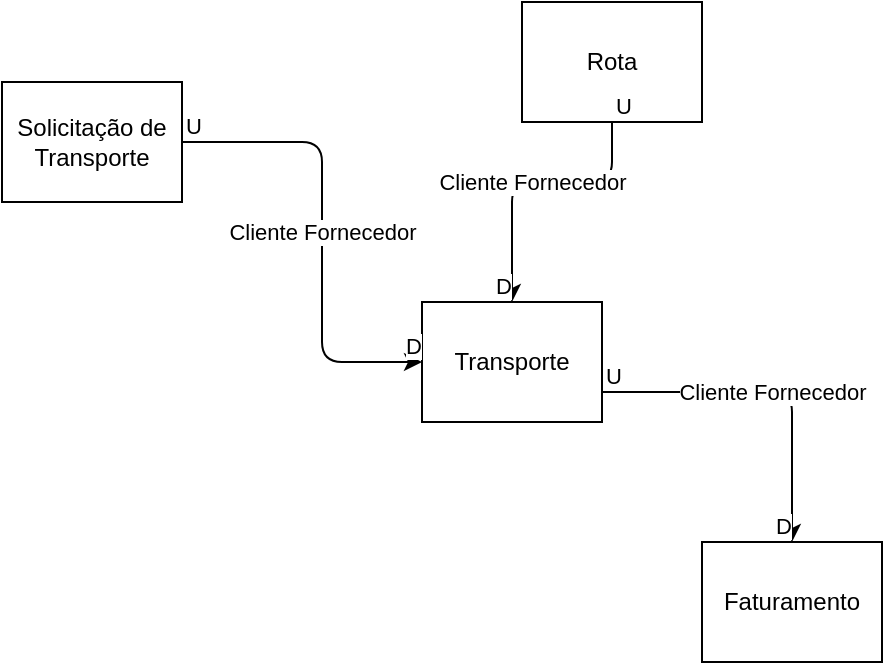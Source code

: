 <mxfile>
    <diagram id="1Q2PKYZs-q4BRkiAlhw2" name="Página-1">
        <mxGraphModel dx="1026" dy="664" grid="1" gridSize="10" guides="1" tooltips="1" connect="1" arrows="1" fold="1" page="1" pageScale="1" pageWidth="827" pageHeight="1169" math="0" shadow="0">
            <root>
                <mxCell id="0"/>
                <mxCell id="1" parent="0"/>
                <mxCell id="2" value="Solicitação de Transporte" style="rounded=0;whiteSpace=wrap;html=1;" parent="1" vertex="1">
                    <mxGeometry x="170" y="170" width="90" height="60" as="geometry"/>
                </mxCell>
                <mxCell id="3" value="Rota" style="rounded=0;whiteSpace=wrap;html=1;" parent="1" vertex="1">
                    <mxGeometry x="430" y="130" width="90" height="60" as="geometry"/>
                </mxCell>
                <mxCell id="4" value="Transporte" style="rounded=0;whiteSpace=wrap;html=1;" parent="1" vertex="1">
                    <mxGeometry x="380" y="280" width="90" height="60" as="geometry"/>
                </mxCell>
                <mxCell id="7" value="Faturamento" style="rounded=0;whiteSpace=wrap;html=1;" parent="1" vertex="1">
                    <mxGeometry x="520" y="400" width="90" height="60" as="geometry"/>
                </mxCell>
                <mxCell id="8" value="" style="endArrow=classic;html=1;exitX=1;exitY=0.5;exitDx=0;exitDy=0;entryX=0;entryY=0.5;entryDx=0;entryDy=0;" parent="1" source="2" target="4" edge="1">
                    <mxGeometry relative="1" as="geometry">
                        <mxPoint x="290" y="270" as="sourcePoint"/>
                        <mxPoint x="450" y="270" as="targetPoint"/>
                        <Array as="points">
                            <mxPoint x="330" y="200"/>
                            <mxPoint x="330" y="310"/>
                        </Array>
                    </mxGeometry>
                </mxCell>
                <mxCell id="9" value="Cliente Fornecedor" style="edgeLabel;resizable=0;html=1;;align=center;verticalAlign=middle;" parent="8" connectable="0" vertex="1">
                    <mxGeometry relative="1" as="geometry"/>
                </mxCell>
                <mxCell id="10" value="U" style="edgeLabel;resizable=0;html=1;;align=left;verticalAlign=bottom;" parent="8" connectable="0" vertex="1">
                    <mxGeometry x="-1" relative="1" as="geometry"/>
                </mxCell>
                <mxCell id="11" value="D" style="edgeLabel;resizable=0;html=1;;align=right;verticalAlign=bottom;" parent="8" connectable="0" vertex="1">
                    <mxGeometry x="1" relative="1" as="geometry"/>
                </mxCell>
                <mxCell id="12" value="" style="endArrow=classic;html=1;exitX=0.5;exitY=1;exitDx=0;exitDy=0;entryX=0.5;entryY=0;entryDx=0;entryDy=0;" parent="1" source="3" target="4" edge="1">
                    <mxGeometry relative="1" as="geometry">
                        <mxPoint x="470" y="220" as="sourcePoint"/>
                        <mxPoint x="590" y="330" as="targetPoint"/>
                        <Array as="points">
                            <mxPoint x="475" y="220"/>
                            <mxPoint x="425" y="220"/>
                        </Array>
                    </mxGeometry>
                </mxCell>
                <mxCell id="13" value="Cliente Fornecedor" style="edgeLabel;resizable=0;html=1;;align=center;verticalAlign=middle;" parent="12" connectable="0" vertex="1">
                    <mxGeometry relative="1" as="geometry"/>
                </mxCell>
                <mxCell id="14" value="U" style="edgeLabel;resizable=0;html=1;;align=left;verticalAlign=bottom;" parent="12" connectable="0" vertex="1">
                    <mxGeometry x="-1" relative="1" as="geometry"/>
                </mxCell>
                <mxCell id="15" value="D" style="edgeLabel;resizable=0;html=1;;align=right;verticalAlign=bottom;" parent="12" connectable="0" vertex="1">
                    <mxGeometry x="1" relative="1" as="geometry"/>
                </mxCell>
                <mxCell id="16" value="" style="endArrow=classic;html=1;exitX=1;exitY=0.75;exitDx=0;exitDy=0;entryX=0.5;entryY=0;entryDx=0;entryDy=0;" parent="1" source="4" target="7" edge="1">
                    <mxGeometry relative="1" as="geometry">
                        <mxPoint x="280" y="220" as="sourcePoint"/>
                        <mxPoint x="400" y="330" as="targetPoint"/>
                        <Array as="points">
                            <mxPoint x="565" y="325"/>
                        </Array>
                    </mxGeometry>
                </mxCell>
                <mxCell id="17" value="Cliente Fornecedor" style="edgeLabel;resizable=0;html=1;;align=center;verticalAlign=middle;" parent="16" connectable="0" vertex="1">
                    <mxGeometry relative="1" as="geometry"/>
                </mxCell>
                <mxCell id="18" value="U" style="edgeLabel;resizable=0;html=1;;align=left;verticalAlign=bottom;" parent="16" connectable="0" vertex="1">
                    <mxGeometry x="-1" relative="1" as="geometry"/>
                </mxCell>
                <mxCell id="19" value="D" style="edgeLabel;resizable=0;html=1;;align=right;verticalAlign=bottom;" parent="16" connectable="0" vertex="1">
                    <mxGeometry x="1" relative="1" as="geometry"/>
                </mxCell>
            </root>
        </mxGraphModel>
    </diagram>
    <diagram id="3N3w8qUJlrUppfgi2Mow" name="UML">
        <mxGraphModel dx="1026" dy="1833" grid="1" gridSize="10" guides="1" tooltips="1" connect="1" arrows="1" fold="1" page="1" pageScale="1" pageWidth="827" pageHeight="1169" math="0" shadow="0">
            <root>
                <mxCell id="0"/>
                <mxCell id="1" parent="0"/>
                <mxCell id="UjlTtW-tnCA7wsaqbduQ-1" value="Solicitação de Transporte" style="rounded=0;whiteSpace=wrap;html=1;" vertex="1" parent="1">
                    <mxGeometry x="170" y="170" width="90" height="60" as="geometry"/>
                </mxCell>
                <mxCell id="UjlTtW-tnCA7wsaqbduQ-2" value="Rota" style="rounded=0;whiteSpace=wrap;html=1;" vertex="1" parent="1">
                    <mxGeometry x="430" y="130" width="90" height="60" as="geometry"/>
                </mxCell>
                <mxCell id="UjlTtW-tnCA7wsaqbduQ-3" value="Transporte" style="rounded=0;whiteSpace=wrap;html=1;" vertex="1" parent="1">
                    <mxGeometry x="380" y="280" width="90" height="60" as="geometry"/>
                </mxCell>
                <mxCell id="UjlTtW-tnCA7wsaqbduQ-4" value="Relatório" style="rounded=0;whiteSpace=wrap;html=1;" vertex="1" parent="1">
                    <mxGeometry x="650" y="240" width="90" height="60" as="geometry"/>
                </mxCell>
                <mxCell id="UjlTtW-tnCA7wsaqbduQ-5" value="Faturamento" style="rounded=0;whiteSpace=wrap;html=1;" vertex="1" parent="1">
                    <mxGeometry x="520" y="400" width="90" height="60" as="geometry"/>
                </mxCell>
                <mxCell id="UjlTtW-tnCA7wsaqbduQ-6" value="" style="endArrow=classic;html=1;exitX=1;exitY=0.5;exitDx=0;exitDy=0;entryX=0;entryY=0.5;entryDx=0;entryDy=0;" edge="1" parent="1" source="UjlTtW-tnCA7wsaqbduQ-1" target="UjlTtW-tnCA7wsaqbduQ-3">
                    <mxGeometry relative="1" as="geometry">
                        <mxPoint x="290" y="270" as="sourcePoint"/>
                        <mxPoint x="450" y="270" as="targetPoint"/>
                        <Array as="points">
                            <mxPoint x="330" y="200"/>
                            <mxPoint x="330" y="310"/>
                        </Array>
                    </mxGeometry>
                </mxCell>
                <mxCell id="UjlTtW-tnCA7wsaqbduQ-7" value="Cliente Fornecedor" style="edgeLabel;resizable=0;html=1;;align=center;verticalAlign=middle;" connectable="0" vertex="1" parent="UjlTtW-tnCA7wsaqbduQ-6">
                    <mxGeometry relative="1" as="geometry"/>
                </mxCell>
                <mxCell id="UjlTtW-tnCA7wsaqbduQ-8" value="U" style="edgeLabel;resizable=0;html=1;;align=left;verticalAlign=bottom;" connectable="0" vertex="1" parent="UjlTtW-tnCA7wsaqbduQ-6">
                    <mxGeometry x="-1" relative="1" as="geometry"/>
                </mxCell>
                <mxCell id="UjlTtW-tnCA7wsaqbduQ-9" value="D" style="edgeLabel;resizable=0;html=1;;align=right;verticalAlign=bottom;" connectable="0" vertex="1" parent="UjlTtW-tnCA7wsaqbduQ-6">
                    <mxGeometry x="1" relative="1" as="geometry"/>
                </mxCell>
                <mxCell id="UjlTtW-tnCA7wsaqbduQ-10" value="" style="endArrow=classic;html=1;exitX=0.5;exitY=1;exitDx=0;exitDy=0;entryX=0.5;entryY=0;entryDx=0;entryDy=0;" edge="1" parent="1" source="UjlTtW-tnCA7wsaqbduQ-2" target="UjlTtW-tnCA7wsaqbduQ-3">
                    <mxGeometry relative="1" as="geometry">
                        <mxPoint x="470" y="220" as="sourcePoint"/>
                        <mxPoint x="590" y="330" as="targetPoint"/>
                        <Array as="points">
                            <mxPoint x="475" y="220"/>
                            <mxPoint x="425" y="220"/>
                        </Array>
                    </mxGeometry>
                </mxCell>
                <mxCell id="UjlTtW-tnCA7wsaqbduQ-11" value="Cliente Fornecedor" style="edgeLabel;resizable=0;html=1;;align=center;verticalAlign=middle;" connectable="0" vertex="1" parent="UjlTtW-tnCA7wsaqbduQ-10">
                    <mxGeometry relative="1" as="geometry"/>
                </mxCell>
                <mxCell id="UjlTtW-tnCA7wsaqbduQ-12" value="U" style="edgeLabel;resizable=0;html=1;;align=left;verticalAlign=bottom;" connectable="0" vertex="1" parent="UjlTtW-tnCA7wsaqbduQ-10">
                    <mxGeometry x="-1" relative="1" as="geometry"/>
                </mxCell>
                <mxCell id="UjlTtW-tnCA7wsaqbduQ-13" value="D" style="edgeLabel;resizable=0;html=1;;align=right;verticalAlign=bottom;" connectable="0" vertex="1" parent="UjlTtW-tnCA7wsaqbduQ-10">
                    <mxGeometry x="1" relative="1" as="geometry"/>
                </mxCell>
                <mxCell id="UjlTtW-tnCA7wsaqbduQ-14" value="" style="endArrow=classic;html=1;exitX=1;exitY=0.75;exitDx=0;exitDy=0;entryX=0.5;entryY=0;entryDx=0;entryDy=0;" edge="1" parent="1" source="UjlTtW-tnCA7wsaqbduQ-3" target="UjlTtW-tnCA7wsaqbduQ-5">
                    <mxGeometry relative="1" as="geometry">
                        <mxPoint x="280" y="220" as="sourcePoint"/>
                        <mxPoint x="400" y="330" as="targetPoint"/>
                        <Array as="points">
                            <mxPoint x="565" y="325"/>
                        </Array>
                    </mxGeometry>
                </mxCell>
                <mxCell id="UjlTtW-tnCA7wsaqbduQ-15" value="Cliente Fornecedor" style="edgeLabel;resizable=0;html=1;;align=center;verticalAlign=middle;" connectable="0" vertex="1" parent="UjlTtW-tnCA7wsaqbduQ-14">
                    <mxGeometry relative="1" as="geometry"/>
                </mxCell>
                <mxCell id="UjlTtW-tnCA7wsaqbduQ-16" value="U" style="edgeLabel;resizable=0;html=1;;align=left;verticalAlign=bottom;" connectable="0" vertex="1" parent="UjlTtW-tnCA7wsaqbduQ-14">
                    <mxGeometry x="-1" relative="1" as="geometry"/>
                </mxCell>
                <mxCell id="UjlTtW-tnCA7wsaqbduQ-17" value="D" style="edgeLabel;resizable=0;html=1;;align=right;verticalAlign=bottom;" connectable="0" vertex="1" parent="UjlTtW-tnCA7wsaqbduQ-14">
                    <mxGeometry x="1" relative="1" as="geometry"/>
                </mxCell>
                <mxCell id="UjlTtW-tnCA7wsaqbduQ-18" value="" style="endArrow=classic;html=1;exitX=1;exitY=0.25;exitDx=0;exitDy=0;entryX=0;entryY=0.5;entryDx=0;entryDy=0;" edge="1" parent="1" source="UjlTtW-tnCA7wsaqbduQ-3" target="UjlTtW-tnCA7wsaqbduQ-4">
                    <mxGeometry relative="1" as="geometry">
                        <mxPoint x="290" y="230" as="sourcePoint"/>
                        <mxPoint x="410" y="340" as="targetPoint"/>
                        <Array as="points">
                            <mxPoint x="560" y="295"/>
                            <mxPoint x="560" y="270"/>
                        </Array>
                    </mxGeometry>
                </mxCell>
                <mxCell id="UjlTtW-tnCA7wsaqbduQ-19" value="Conformista" style="edgeLabel;resizable=0;html=1;;align=center;verticalAlign=middle;" connectable="0" vertex="1" parent="UjlTtW-tnCA7wsaqbduQ-18">
                    <mxGeometry relative="1" as="geometry"/>
                </mxCell>
                <mxCell id="UjlTtW-tnCA7wsaqbduQ-20" value="U" style="edgeLabel;resizable=0;html=1;;align=left;verticalAlign=bottom;" connectable="0" vertex="1" parent="UjlTtW-tnCA7wsaqbduQ-18">
                    <mxGeometry x="-1" relative="1" as="geometry"/>
                </mxCell>
                <mxCell id="UjlTtW-tnCA7wsaqbduQ-21" value="D" style="edgeLabel;resizable=0;html=1;;align=right;verticalAlign=bottom;" connectable="0" vertex="1" parent="UjlTtW-tnCA7wsaqbduQ-18">
                    <mxGeometry x="1" relative="1" as="geometry"/>
                </mxCell>
                <mxCell id="UjlTtW-tnCA7wsaqbduQ-22" value="Cliente:&lt;div&gt;&lt;br&gt;&lt;/div&gt;&lt;div&gt;Razão Social&lt;div&gt;CNPJ&lt;/div&gt;&lt;div&gt;Endereço&lt;/div&gt;&lt;/div&gt;" style="text;html=1;align=center;verticalAlign=middle;whiteSpace=wrap;rounded=0;" vertex="1" parent="1">
                    <mxGeometry x="20" y="90" width="120" height="30" as="geometry"/>
                </mxCell>
                <mxCell id="UjlTtW-tnCA7wsaqbduQ-23" value="Rota&lt;div&gt;&lt;br&gt;&lt;/div&gt;&lt;div&gt;Produto&lt;div&gt;Quantidade&lt;/div&gt;&lt;div&gt;Terminal de Origem&lt;/div&gt;&lt;div&gt;Terminais Intermediarios&lt;/div&gt;&lt;div&gt;Dutos Intermediarios&lt;/div&gt;&lt;div&gt;Terminal de Destino&lt;/div&gt;&lt;div&gt;&lt;div style=&quot;color: rgb(63, 63, 63); scrollbar-color: rgb(226, 226, 226) rgb(251, 251, 251);&quot;&gt;Data Produto Disponivel&lt;/div&gt;&lt;div style=&quot;color: rgb(63, 63, 63); scrollbar-color: rgb(226, 226, 226) rgb(251, 251, 251);&quot;&gt;Data Esperada de Entrega&lt;/div&gt;&lt;/div&gt;&lt;/div&gt;&lt;div&gt;&lt;br&gt;&lt;/div&gt;&lt;div&gt;Calcular Rota&lt;/div&gt;" style="text;html=1;align=center;verticalAlign=middle;whiteSpace=wrap;rounded=0;" vertex="1" parent="1">
                    <mxGeometry x="540" y="-20" width="120" height="110" as="geometry"/>
                </mxCell>
                <mxCell id="UjlTtW-tnCA7wsaqbduQ-24" value="&lt;div&gt;Fatura&lt;/div&gt;&lt;div&gt;&lt;br&gt;&lt;/div&gt;&lt;div&gt;Transporte&lt;/div&gt;&lt;div&gt;Valor&lt;/div&gt;&lt;div&gt;&lt;span style=&quot;color: rgb(63, 63, 63); background-color: transparent;&quot;&gt;Data de Emissão&lt;/span&gt;&lt;/div&gt;&lt;div&gt;&lt;br&gt;&lt;/div&gt;&lt;div&gt;Cálculo da Fatura&lt;/div&gt;" style="text;html=1;align=center;verticalAlign=middle;whiteSpace=wrap;rounded=0;" vertex="1" parent="1">
                    <mxGeometry x="610" y="394" width="120" height="110" as="geometry"/>
                </mxCell>
                <mxCell id="1tR4zai7T0TWAm3sUDk9-2" value="Cliente" style="swimlane;fontStyle=1;align=center;verticalAlign=top;childLayout=stackLayout;horizontal=1;startSize=26;horizontalStack=0;resizeParent=1;resizeParentMax=0;resizeLast=0;collapsible=1;marginBottom=0;whiteSpace=wrap;html=1;" vertex="1" parent="1">
                    <mxGeometry x="930" y="330" width="160" height="86" as="geometry"/>
                </mxCell>
                <mxCell id="1tR4zai7T0TWAm3sUDk9-3" value="+ field: type" style="text;strokeColor=none;fillColor=none;align=left;verticalAlign=top;spacingLeft=4;spacingRight=4;overflow=hidden;rotatable=0;points=[[0,0.5],[1,0.5]];portConstraint=eastwest;whiteSpace=wrap;html=1;" vertex="1" parent="1tR4zai7T0TWAm3sUDk9-2">
                    <mxGeometry y="26" width="160" height="26" as="geometry"/>
                </mxCell>
                <mxCell id="1tR4zai7T0TWAm3sUDk9-4" value="" style="line;strokeWidth=1;fillColor=none;align=left;verticalAlign=middle;spacingTop=-1;spacingLeft=3;spacingRight=3;rotatable=0;labelPosition=right;points=[];portConstraint=eastwest;strokeColor=inherit;" vertex="1" parent="1tR4zai7T0TWAm3sUDk9-2">
                    <mxGeometry y="52" width="160" height="8" as="geometry"/>
                </mxCell>
                <mxCell id="1tR4zai7T0TWAm3sUDk9-5" value="+ method(type): type" style="text;strokeColor=none;fillColor=none;align=left;verticalAlign=top;spacingLeft=4;spacingRight=4;overflow=hidden;rotatable=0;points=[[0,0.5],[1,0.5]];portConstraint=eastwest;whiteSpace=wrap;html=1;" vertex="1" parent="1tR4zai7T0TWAm3sUDk9-2">
                    <mxGeometry y="60" width="160" height="26" as="geometry"/>
                </mxCell>
                <mxCell id="1tR4zai7T0TWAm3sUDk9-6" value="Solicitação de Transporte&lt;div&gt;&lt;br&gt;&lt;/div&gt;&lt;div&gt;Cliente&lt;/div&gt;&lt;div&gt;Produto&lt;/div&gt;&lt;div&gt;Quantidade&lt;/div&gt;&lt;div&gt;Terminal Origem&lt;/div&gt;&lt;div&gt;Terminal Destino&lt;/div&gt;&lt;div&gt;Data Produto Disponivel&lt;/div&gt;&lt;div&gt;Data Esperada de Entrega&lt;/div&gt;" style="text;html=1;align=center;verticalAlign=middle;whiteSpace=wrap;rounded=0;" vertex="1" parent="1">
                    <mxGeometry x="30" y="290" width="120" height="30" as="geometry"/>
                </mxCell>
                <mxCell id="1tR4zai7T0TWAm3sUDk9-7" value="&lt;div&gt;Transporte&lt;/div&gt;&lt;div&gt;&lt;br&gt;&lt;/div&gt;&lt;div&gt;Cliente&lt;/div&gt;&lt;div&gt;&lt;span style=&quot;color: rgb(63, 63, 63); background-color: transparent;&quot;&gt;Rota&lt;/span&gt;&lt;/div&gt;&lt;div&gt;&lt;span style=&quot;color: rgb(63, 63, 63); background-color: transparent;&quot;&gt;Etapa&lt;/span&gt;&lt;/div&gt;" style="text;html=1;align=center;verticalAlign=middle;whiteSpace=wrap;rounded=0;" vertex="1" parent="1">
                    <mxGeometry x="280" y="318" width="120" height="110" as="geometry"/>
                </mxCell>
            </root>
        </mxGraphModel>
    </diagram>
</mxfile>